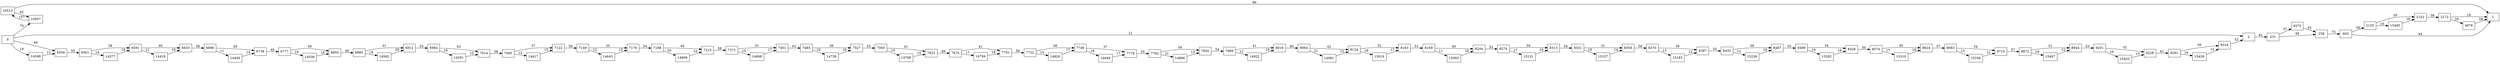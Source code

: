 digraph {
	graph [rankdir=LR]
	node [shape=rectangle]
	2 -> 231 [label=81]
	231 -> 258 [label=49]
	231 -> 9375 [label=37]
	258 -> 603 [label=75]
	603 -> 1 [label=44]
	603 -> 2125 [label=38]
	2125 -> 2152 [label=29]
	2125 -> 15485 [label=16]
	2152 -> 2172 [label=38]
	2172 -> 1 [label=19]
	2172 -> 4976 [label=29]
	4976 -> 1 [label=28]
	6550 -> 6561 [label=55]
	6561 -> 6591 [label=38]
	6561 -> 14377 [label=14]
	6591 -> 6633 [label=40]
	6591 -> 14418 [label=11]
	6633 -> 6696 [label=58]
	6696 -> 6738 [label=39]
	6696 -> 14459 [label=11]
	6738 -> 6777 [label=49]
	6777 -> 6855 [label=39]
	6777 -> 14536 [label=19]
	6855 -> 6885 [label=49]
	6885 -> 6912 [label=31]
	6885 -> 14562 [label=18]
	6912 -> 6984 [label=53]
	6984 -> 7014 [label=43]
	6984 -> 14591 [label=16]
	7014 -> 7095 [label=58]
	7095 -> 7122 [label=37]
	7095 -> 14617 [label=12]
	7122 -> 7149 [label=56]
	7149 -> 7176 [label=35]
	7149 -> 14643 [label=12]
	7176 -> 7188 [label=54]
	7188 -> 7215 [label=40]
	7188 -> 14669 [label=20]
	7215 -> 7371 [label=58]
	7371 -> 7401 [label=41]
	7371 -> 14698 [label=15]
	7401 -> 7485 [label=61]
	7485 -> 7527 [label=38]
	7485 -> 14739 [label=19]
	7527 -> 7593 [label=55]
	7593 -> 7623 [label=41]
	7593 -> 14768 [label=15]
	7623 -> 7674 [label=49]
	7674 -> 7701 [label=41]
	7674 -> 14794 [label=17]
	7701 -> 7722 [label=56]
	7722 -> 7749 [label=38]
	7722 -> 14820 [label=15]
	7749 -> 7779 [label=37]
	7749 -> 14849 [label=18]
	7779 -> 7782 [label=55]
	7782 -> 7830 [label=34]
	7782 -> 14896 [label=21]
	7830 -> 7989 [label=54]
	7989 -> 8016 [label=41]
	7989 -> 14922 [label=12]
	8016 -> 8064 [label=60]
	8064 -> 8124 [label=42]
	8064 -> 14981 [label=21]
	8124 -> 8163 [label=32]
	8124 -> 15019 [label=18]
	8163 -> 8169 [label=51]
	8169 -> 8244 [label=40]
	8169 -> 15093 [label=11]
	8244 -> 8274 [label=53]
	8274 -> 8313 [label=34]
	8274 -> 15131 [label=17]
	8313 -> 8331 [label=54]
	8331 -> 8358 [label=31]
	8331 -> 15157 [label=18]
	8358 -> 8370 [label=58]
	8370 -> 8397 [label=38]
	8370 -> 15183 [label=13]
	8397 -> 8433 [label=55]
	8433 -> 8487 [label=38]
	8433 -> 15236 [label=12]
	8487 -> 8499 [label=55]
	8499 -> 8526 [label=34]
	8499 -> 15262 [label=16]
	8526 -> 8574 [label=50]
	8574 -> 8624 [label=45]
	8574 -> 15310 [label=17]
	8624 -> 8683 [label=57]
	8683 -> 8710 [label=34]
	8683 -> 15336 [label=13]
	8710 -> 8872 [label=57]
	8872 -> 8944 [label=31]
	8872 -> 15407 [label=18]
	8944 -> 9201 [label=53]
	9201 -> 9228 [label=32]
	9201 -> 15433 [label=16]
	9228 -> 9291 [label=61]
	9291 -> 9318 [label=39]
	9291 -> 15459 [label=16]
	9318 -> 2 [label=52]
	9375 -> 258 [label=35]
	10507 -> 10513 [label=157]
	10513 -> 10507 [label=82]
	10513 -> 1 [label=86]
	14348 -> 6550 [label=12]
	14377 -> 6591 [label=18]
	14418 -> 6633 [label=16]
	14459 -> 6738 [label=14]
	14536 -> 6855 [label=18]
	14562 -> 6912 [label=20]
	14591 -> 7014 [label=15]
	14617 -> 7122 [label=15]
	14643 -> 7176 [label=15]
	14669 -> 7215 [label=16]
	14698 -> 7401 [label=17]
	14739 -> 7527 [label=16]
	14768 -> 7623 [label=15]
	14794 -> 7701 [label=18]
	14820 -> 7749 [label=17]
	14849 -> 7779 [label=17]
	14896 -> 7830 [label=13]
	14922 -> 8016 [label=19]
	14981 -> 8124 [label=12]
	15019 -> 8163 [label=17]
	15093 -> 8244 [label=16]
	15131 -> 8313 [label=16]
	15157 -> 8358 [label=14]
	15183 -> 8397 [label=12]
	15236 -> 8487 [label=16]
	15262 -> 8526 [label=16]
	15310 -> 8624 [label=18]
	15336 -> 8710 [label=21]
	15407 -> 8944 [label=12]
	15433 -> 9228 [label=15]
	15459 -> 9318 [label=12]
	15485 -> 2152 [label=16]
	0 -> 2 [label=21]
	0 -> 6550 [label=44]
	0 -> 10507 [label=70]
	0 -> 14348 [label=19]
}
